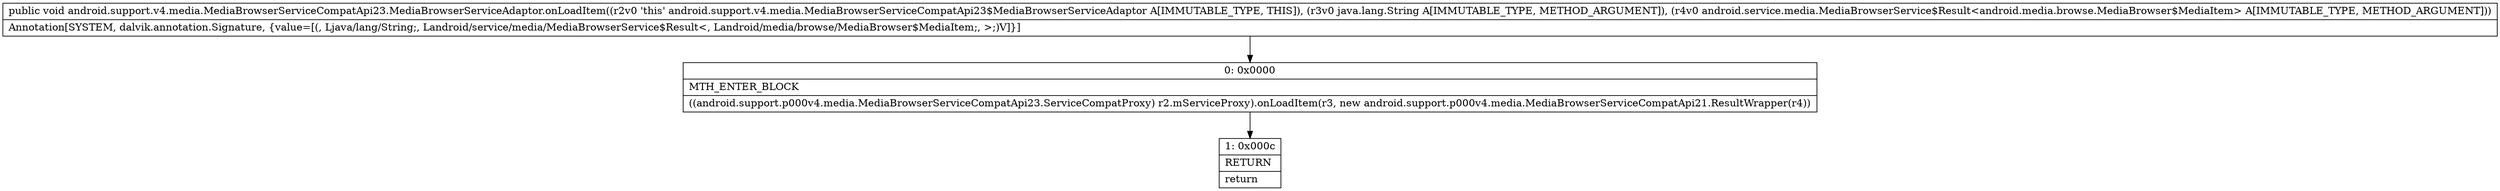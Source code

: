 digraph "CFG forandroid.support.v4.media.MediaBrowserServiceCompatApi23.MediaBrowserServiceAdaptor.onLoadItem(Ljava\/lang\/String;Landroid\/service\/media\/MediaBrowserService$Result;)V" {
Node_0 [shape=record,label="{0\:\ 0x0000|MTH_ENTER_BLOCK\l|((android.support.p000v4.media.MediaBrowserServiceCompatApi23.ServiceCompatProxy) r2.mServiceProxy).onLoadItem(r3, new android.support.p000v4.media.MediaBrowserServiceCompatApi21.ResultWrapper(r4))\l}"];
Node_1 [shape=record,label="{1\:\ 0x000c|RETURN\l|return\l}"];
MethodNode[shape=record,label="{public void android.support.v4.media.MediaBrowserServiceCompatApi23.MediaBrowserServiceAdaptor.onLoadItem((r2v0 'this' android.support.v4.media.MediaBrowserServiceCompatApi23$MediaBrowserServiceAdaptor A[IMMUTABLE_TYPE, THIS]), (r3v0 java.lang.String A[IMMUTABLE_TYPE, METHOD_ARGUMENT]), (r4v0 android.service.media.MediaBrowserService$Result\<android.media.browse.MediaBrowser$MediaItem\> A[IMMUTABLE_TYPE, METHOD_ARGUMENT]))  | Annotation[SYSTEM, dalvik.annotation.Signature, \{value=[(, Ljava\/lang\/String;, Landroid\/service\/media\/MediaBrowserService$Result\<, Landroid\/media\/browse\/MediaBrowser$MediaItem;, \>;)V]\}]\l}"];
MethodNode -> Node_0;
Node_0 -> Node_1;
}

